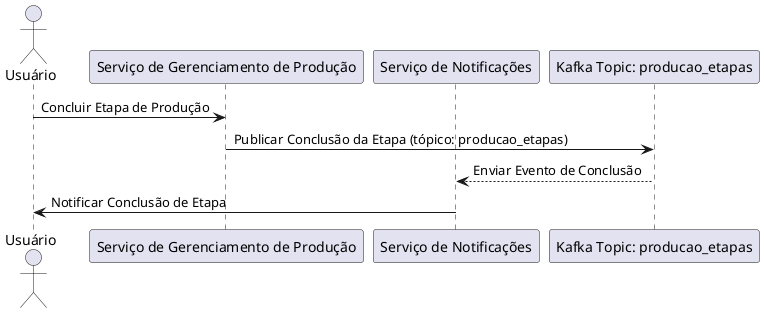 @startuml
actor "Usuário" as U
participant "Serviço de Gerenciamento de Produção" as SGP
participant "Serviço de Notificações" as SN
participant "Kafka Topic: producao_etapas" as Kafka

U -> SGP : Concluir Etapa de Produção
SGP -> Kafka : Publicar Conclusão da Etapa (tópico: producao_etapas)
Kafka --> SN : Enviar Evento de Conclusão
SN -> U : Notificar Conclusão de Etapa
@enduml
